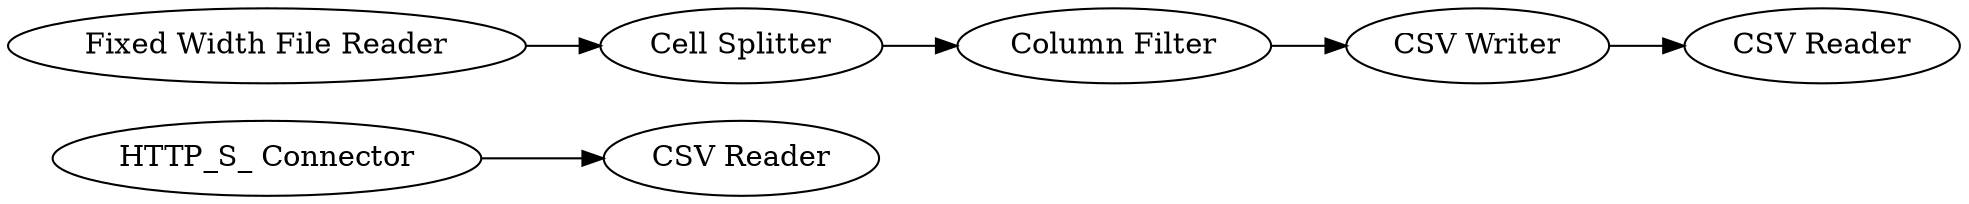 digraph {
	"6997985175868707161_22" [label="HTTP_S_ Connector"]
	"6997985175868707161_5" [label="Fixed Width File Reader"]
	"6997985175868707161_19" [label="Column Filter"]
	"6997985175868707161_21" [label="CSV Reader"]
	"6997985175868707161_20" [label="CSV Writer"]
	"6997985175868707161_2" [label="CSV Reader"]
	"6997985175868707161_18" [label="Cell Splitter"]
	"6997985175868707161_5" -> "6997985175868707161_18"
	"6997985175868707161_18" -> "6997985175868707161_19"
	"6997985175868707161_22" -> "6997985175868707161_21"
	"6997985175868707161_20" -> "6997985175868707161_2"
	"6997985175868707161_19" -> "6997985175868707161_20"
	rankdir=LR
}
